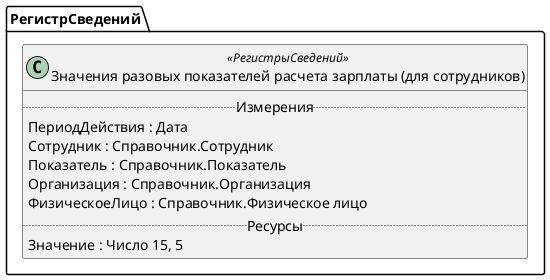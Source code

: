 ﻿@startuml ЗначенияРазовыхПоказателейРасчетаЗарплатыСотрудников
'!include templates.wsd
'..\include templates.wsd
class РегистрСведений.ЗначенияРазовыхПоказателейРасчетаЗарплатыСотрудников as "Значения разовых показателей расчета зарплаты (для сотрудников)" <<РегистрыСведений>>
{
..Измерения..
ПериодДействия : Дата
Сотрудник : Справочник.Сотрудник
Показатель : Справочник.Показатель
Организация : Справочник.Организация
ФизическоеЛицо : Справочник.Физическое лицо
..Ресурсы..
Значение : Число 15, 5
}
@enduml
